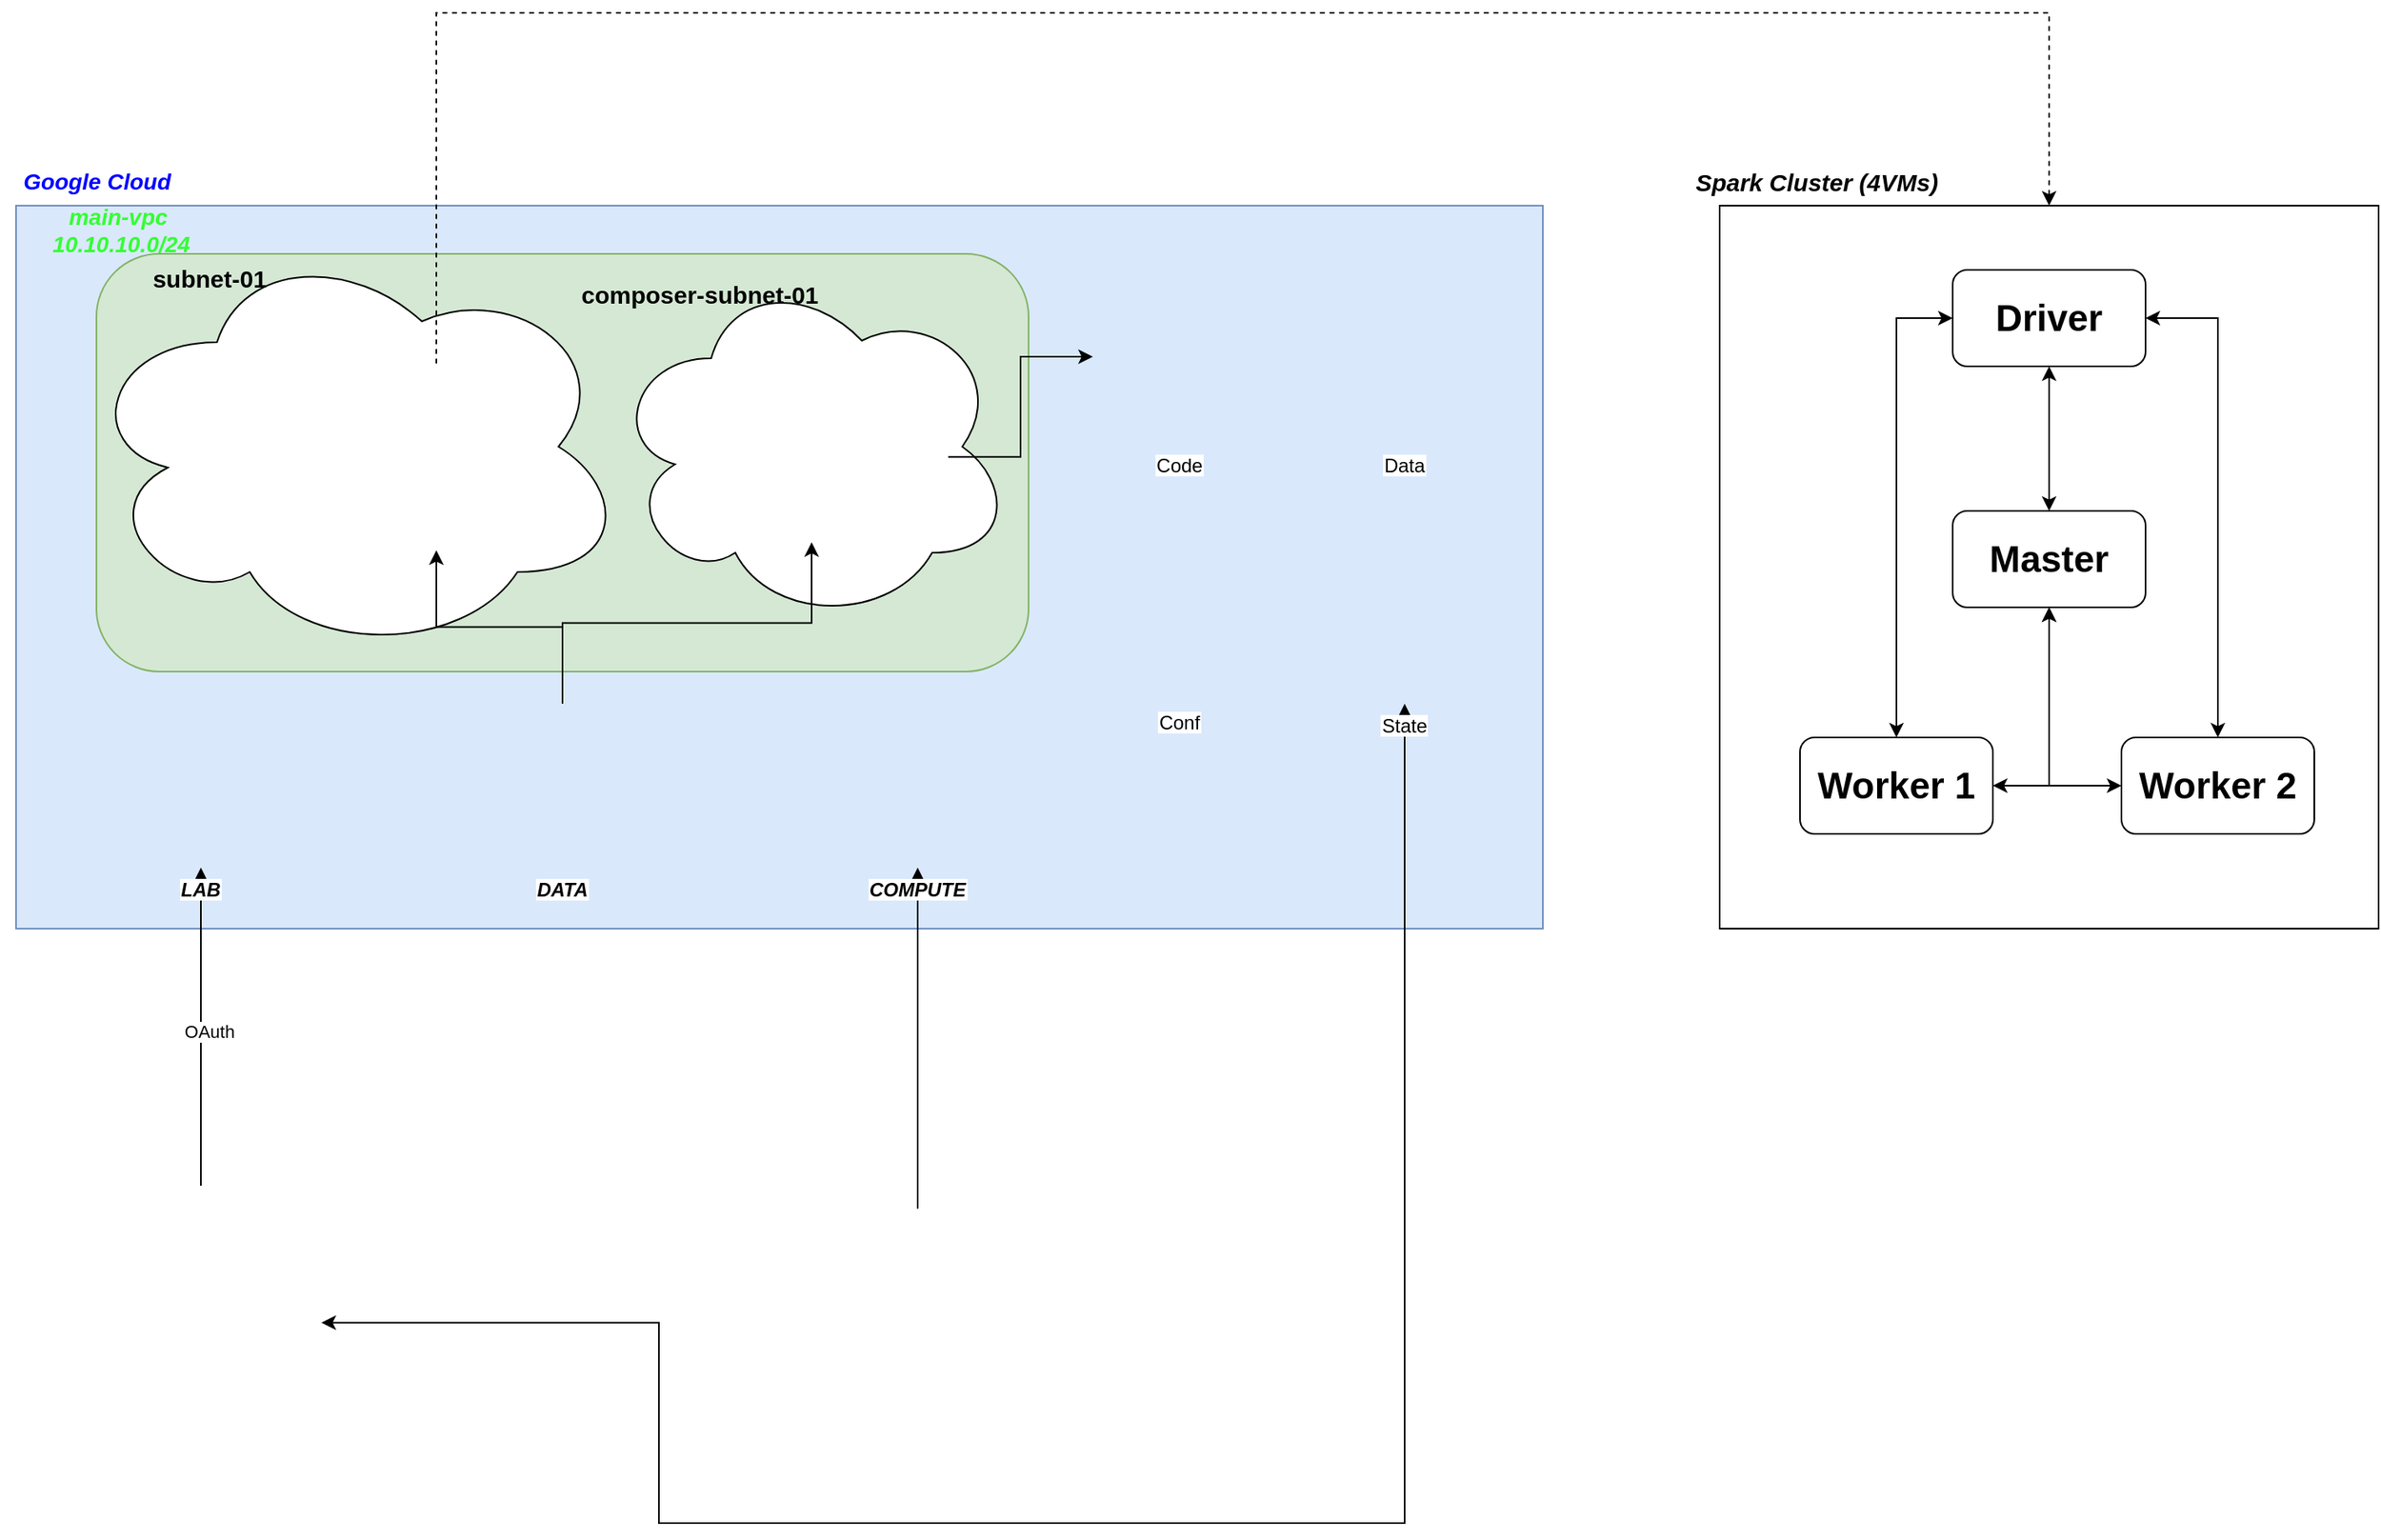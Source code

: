 <mxfile version="21.7.5" type="device">
  <diagram name="Strona-1" id="3TqAMhkce1M7nrBBbh5U">
    <mxGraphModel dx="2353" dy="1199" grid="1" gridSize="10" guides="1" tooltips="1" connect="1" arrows="1" fold="1" page="1" pageScale="1" pageWidth="827" pageHeight="1169" math="0" shadow="0">
      <root>
        <mxCell id="0" />
        <mxCell id="1" parent="0" />
        <mxCell id="Uv3hkF370l_UMBoWYebT-1" value="" style="rounded=0;whiteSpace=wrap;html=1;fillColor=#dae8fc;strokeColor=#6c8ebf;" vertex="1" parent="1">
          <mxGeometry x="100" y="160" width="950" height="450" as="geometry" />
        </mxCell>
        <mxCell id="Uv3hkF370l_UMBoWYebT-2" value="Google Cloud" style="text;html=1;align=center;verticalAlign=middle;resizable=0;points=[];autosize=1;strokeColor=none;fillColor=none;fontSize=14;fontStyle=3;fontColor=#0000FF;" vertex="1" parent="1">
          <mxGeometry x="90" y="130" width="120" height="30" as="geometry" />
        </mxCell>
        <mxCell id="Uv3hkF370l_UMBoWYebT-3" value="" style="rounded=1;whiteSpace=wrap;html=1;fillColor=#d5e8d4;strokeColor=#82b366;" vertex="1" parent="1">
          <mxGeometry x="150" y="190" width="580" height="260" as="geometry" />
        </mxCell>
        <mxCell id="Uv3hkF370l_UMBoWYebT-4" value="&lt;font color=&quot;#33ff33&quot; style=&quot;&quot;&gt;main-vpc&amp;nbsp;&lt;br&gt;10.10.10.0/24&lt;br&gt;&lt;/font&gt;" style="text;html=1;align=center;verticalAlign=middle;resizable=0;points=[];autosize=1;strokeColor=none;fillColor=none;fontStyle=3;fontSize=14;" vertex="1" parent="1">
          <mxGeometry x="110" y="150" width="110" height="50" as="geometry" />
        </mxCell>
        <mxCell id="Uv3hkF370l_UMBoWYebT-5" value="" style="ellipse;shape=cloud;whiteSpace=wrap;html=1;" vertex="1" parent="1">
          <mxGeometry x="140" y="180" width="340" height="260" as="geometry" />
        </mxCell>
        <mxCell id="Uv3hkF370l_UMBoWYebT-6" value="&lt;font style=&quot;font-size: 15px;&quot;&gt;&lt;b&gt;subnet-01&lt;/b&gt;&lt;/font&gt;" style="text;html=1;align=center;verticalAlign=middle;resizable=0;points=[];autosize=1;strokeColor=none;fillColor=none;" vertex="1" parent="1">
          <mxGeometry x="175" y="190" width="90" height="30" as="geometry" />
        </mxCell>
        <mxCell id="Uv3hkF370l_UMBoWYebT-7" value="" style="shape=image;verticalLabelPosition=bottom;labelBackgroundColor=default;verticalAlign=top;aspect=fixed;imageAspect=0;image=https://miro.medium.com/v2/resize:fit:513/1*aeXlwnOS3DvVHiMVgBZbpQ.png;" vertex="1" parent="1">
          <mxGeometry x="180" y="250" width="133" height="132.74" as="geometry" />
        </mxCell>
        <mxCell id="Uv3hkF370l_UMBoWYebT-32" style="edgeStyle=orthogonalEdgeStyle;rounded=0;orthogonalLoop=1;jettySize=auto;html=1;exitX=0.5;exitY=0;exitDx=0;exitDy=0;entryX=0.5;entryY=0;entryDx=0;entryDy=0;dashed=1;" edge="1" parent="1" source="Uv3hkF370l_UMBoWYebT-8" target="Uv3hkF370l_UMBoWYebT-31">
          <mxGeometry relative="1" as="geometry">
            <Array as="points">
              <mxPoint x="362" y="40" />
              <mxPoint x="1365" y="40" />
            </Array>
          </mxGeometry>
        </mxCell>
        <mxCell id="Uv3hkF370l_UMBoWYebT-8" value="" style="shape=image;verticalLabelPosition=bottom;labelBackgroundColor=default;verticalAlign=top;aspect=fixed;imageAspect=0;image=https://res.cloudinary.com/talend/image/upload/w_423/q_auto/qlik/partners/tile-image/partner-technology-google-cloud-dataproc_bcaxjt.jpg;" vertex="1" parent="1">
          <mxGeometry x="300" y="258.21" width="123" height="116.31" as="geometry" />
        </mxCell>
        <mxCell id="Uv3hkF370l_UMBoWYebT-9" value="" style="ellipse;shape=cloud;whiteSpace=wrap;html=1;" vertex="1" parent="1">
          <mxGeometry x="470" y="200" width="250" height="220" as="geometry" />
        </mxCell>
        <mxCell id="Uv3hkF370l_UMBoWYebT-10" value="&lt;font style=&quot;font-size: 15px;&quot;&gt;&lt;b&gt;composer-subnet-01&lt;/b&gt;&lt;/font&gt;" style="text;html=1;align=center;verticalAlign=middle;resizable=0;points=[];autosize=1;strokeColor=none;fillColor=none;" vertex="1" parent="1">
          <mxGeometry x="440" y="200" width="170" height="30" as="geometry" />
        </mxCell>
        <mxCell id="Uv3hkF370l_UMBoWYebT-11" value="" style="shape=image;verticalLabelPosition=bottom;labelBackgroundColor=default;verticalAlign=top;aspect=fixed;imageAspect=0;image=https://www.cloudzone.io/wp-content/uploads/2021/06/google-cloud-composer.jpeg;" vertex="1" parent="1">
          <mxGeometry x="510" y="263.24" width="170" height="106.25" as="geometry" />
        </mxCell>
        <mxCell id="Uv3hkF370l_UMBoWYebT-16" style="edgeStyle=orthogonalEdgeStyle;rounded=0;orthogonalLoop=1;jettySize=auto;html=1;entryX=0.5;entryY=1;entryDx=0;entryDy=0;" edge="1" parent="1" source="Uv3hkF370l_UMBoWYebT-12" target="Uv3hkF370l_UMBoWYebT-13">
          <mxGeometry relative="1" as="geometry" />
        </mxCell>
        <mxCell id="Uv3hkF370l_UMBoWYebT-17" value="OAuth" style="edgeLabel;html=1;align=center;verticalAlign=middle;resizable=0;points=[];" vertex="1" connectable="0" parent="Uv3hkF370l_UMBoWYebT-16">
          <mxGeometry x="-0.025" y="-5" relative="1" as="geometry">
            <mxPoint as="offset" />
          </mxGeometry>
        </mxCell>
        <mxCell id="Uv3hkF370l_UMBoWYebT-12" value="" style="shape=image;verticalLabelPosition=bottom;labelBackgroundColor=default;verticalAlign=top;aspect=fixed;imageAspect=0;image=https://static-00.iconduck.com/assets.00/terraform-icon-1803x2048-hodrzd3t.png;" vertex="1" parent="1">
          <mxGeometry x="140" y="770" width="150" height="170.45" as="geometry" />
        </mxCell>
        <mxCell id="Uv3hkF370l_UMBoWYebT-13" value="LAB" style="shape=image;verticalLabelPosition=bottom;labelBackgroundColor=default;verticalAlign=top;aspect=fixed;imageAspect=0;image=https://cdn-icons-png.flaticon.com/512/9135/9135394.png;fontStyle=3" vertex="1" parent="1">
          <mxGeometry x="164" y="470" width="102" height="102" as="geometry" />
        </mxCell>
        <mxCell id="Uv3hkF370l_UMBoWYebT-19" style="edgeStyle=orthogonalEdgeStyle;rounded=0;orthogonalLoop=1;jettySize=auto;html=1;entryX=0.5;entryY=1;entryDx=0;entryDy=0;" edge="1" parent="1" source="Uv3hkF370l_UMBoWYebT-18" target="Uv3hkF370l_UMBoWYebT-8">
          <mxGeometry relative="1" as="geometry" />
        </mxCell>
        <mxCell id="Uv3hkF370l_UMBoWYebT-20" style="edgeStyle=orthogonalEdgeStyle;rounded=0;orthogonalLoop=1;jettySize=auto;html=1;entryX=0.5;entryY=1;entryDx=0;entryDy=0;exitX=0.5;exitY=0;exitDx=0;exitDy=0;" edge="1" parent="1" source="Uv3hkF370l_UMBoWYebT-18" target="Uv3hkF370l_UMBoWYebT-11">
          <mxGeometry relative="1" as="geometry" />
        </mxCell>
        <mxCell id="Uv3hkF370l_UMBoWYebT-18" value="DATA" style="shape=image;verticalLabelPosition=bottom;labelBackgroundColor=default;verticalAlign=top;aspect=fixed;imageAspect=0;image=https://cdn-icons-png.flaticon.com/512/9135/9135394.png;fontStyle=3" vertex="1" parent="1">
          <mxGeometry x="389" y="470" width="102" height="102" as="geometry" />
        </mxCell>
        <mxCell id="Uv3hkF370l_UMBoWYebT-23" style="edgeStyle=orthogonalEdgeStyle;rounded=0;orthogonalLoop=1;jettySize=auto;html=1;entryX=0.5;entryY=1;entryDx=0;entryDy=0;" edge="1" parent="1" source="Uv3hkF370l_UMBoWYebT-22" target="Uv3hkF370l_UMBoWYebT-21">
          <mxGeometry relative="1" as="geometry" />
        </mxCell>
        <mxCell id="Uv3hkF370l_UMBoWYebT-22" value="" style="shape=image;verticalLabelPosition=bottom;labelBackgroundColor=default;verticalAlign=top;aspect=fixed;imageAspect=0;image=https://cdn-icons-png.flaticon.com/512/25/25231.png;" vertex="1" parent="1">
          <mxGeometry x="590" y="784.22" width="142" height="142" as="geometry" />
        </mxCell>
        <mxCell id="Uv3hkF370l_UMBoWYebT-21" value="COMPUTE" style="shape=image;verticalLabelPosition=bottom;labelBackgroundColor=default;verticalAlign=top;aspect=fixed;imageAspect=0;image=https://cdn-icons-png.flaticon.com/512/9135/9135394.png;fontStyle=3" vertex="1" parent="1">
          <mxGeometry x="610" y="470" width="102" height="102" as="geometry" />
        </mxCell>
        <mxCell id="Uv3hkF370l_UMBoWYebT-29" style="edgeStyle=orthogonalEdgeStyle;rounded=0;orthogonalLoop=1;jettySize=auto;html=1;exitX=0;exitY=0.5;exitDx=0;exitDy=0;entryX=1;entryY=0.5;entryDx=0;entryDy=0;endArrow=none;endFill=0;startArrow=classic;startFill=1;" edge="1" parent="1" source="Uv3hkF370l_UMBoWYebT-25" target="Uv3hkF370l_UMBoWYebT-11">
          <mxGeometry relative="1" as="geometry" />
        </mxCell>
        <mxCell id="Uv3hkF370l_UMBoWYebT-25" value="Code" style="shape=image;verticalLabelPosition=bottom;labelBackgroundColor=default;verticalAlign=top;aspect=fixed;imageAspect=0;image=https://miro.medium.com/v2/resize:fit:512/1*CHzvR53_W9FR2s1BQW9Bqg.png;" vertex="1" parent="1">
          <mxGeometry x="770" y="200" width="108" height="108" as="geometry" />
        </mxCell>
        <mxCell id="Uv3hkF370l_UMBoWYebT-26" value="Data" style="shape=image;verticalLabelPosition=bottom;labelBackgroundColor=default;verticalAlign=top;aspect=fixed;imageAspect=0;image=https://miro.medium.com/v2/resize:fit:512/1*CHzvR53_W9FR2s1BQW9Bqg.png;" vertex="1" parent="1">
          <mxGeometry x="910" y="200" width="108" height="108" as="geometry" />
        </mxCell>
        <mxCell id="Uv3hkF370l_UMBoWYebT-27" value="Conf" style="shape=image;verticalLabelPosition=bottom;labelBackgroundColor=default;verticalAlign=top;aspect=fixed;imageAspect=0;image=https://miro.medium.com/v2/resize:fit:512/1*CHzvR53_W9FR2s1BQW9Bqg.png;" vertex="1" parent="1">
          <mxGeometry x="770" y="360" width="108" height="108" as="geometry" />
        </mxCell>
        <mxCell id="Uv3hkF370l_UMBoWYebT-30" style="edgeStyle=orthogonalEdgeStyle;rounded=0;orthogonalLoop=1;jettySize=auto;html=1;entryX=1;entryY=0.5;entryDx=0;entryDy=0;startArrow=classic;startFill=1;" edge="1" parent="1" source="Uv3hkF370l_UMBoWYebT-28" target="Uv3hkF370l_UMBoWYebT-12">
          <mxGeometry relative="1" as="geometry">
            <Array as="points">
              <mxPoint x="964" y="980" />
              <mxPoint x="500" y="980" />
              <mxPoint x="500" y="855" />
            </Array>
          </mxGeometry>
        </mxCell>
        <mxCell id="Uv3hkF370l_UMBoWYebT-28" value="State" style="shape=image;verticalLabelPosition=bottom;labelBackgroundColor=default;verticalAlign=top;aspect=fixed;imageAspect=0;image=https://miro.medium.com/v2/resize:fit:512/1*CHzvR53_W9FR2s1BQW9Bqg.png;" vertex="1" parent="1">
          <mxGeometry x="910" y="362" width="108" height="108" as="geometry" />
        </mxCell>
        <mxCell id="Uv3hkF370l_UMBoWYebT-31" value="" style="rounded=0;whiteSpace=wrap;html=1;" vertex="1" parent="1">
          <mxGeometry x="1160" y="160" width="410" height="450" as="geometry" />
        </mxCell>
        <mxCell id="Uv3hkF370l_UMBoWYebT-33" value="&lt;b&gt;&lt;i&gt;&lt;font style=&quot;font-size: 15px;&quot;&gt;Spark Cluster (4VMs)&lt;/font&gt;&lt;/i&gt;&lt;/b&gt;" style="text;html=1;align=center;verticalAlign=middle;resizable=0;points=[];autosize=1;strokeColor=none;fillColor=none;" vertex="1" parent="1">
          <mxGeometry x="1135" y="130" width="170" height="30" as="geometry" />
        </mxCell>
        <mxCell id="Uv3hkF370l_UMBoWYebT-40" style="edgeStyle=orthogonalEdgeStyle;rounded=0;orthogonalLoop=1;jettySize=auto;html=1;entryX=0.5;entryY=1;entryDx=0;entryDy=0;exitX=0;exitY=0.5;exitDx=0;exitDy=0;startArrow=classic;startFill=1;" edge="1" parent="1" source="Uv3hkF370l_UMBoWYebT-34" target="Uv3hkF370l_UMBoWYebT-36">
          <mxGeometry relative="1" as="geometry" />
        </mxCell>
        <mxCell id="Uv3hkF370l_UMBoWYebT-41" style="edgeStyle=orthogonalEdgeStyle;rounded=0;orthogonalLoop=1;jettySize=auto;html=1;entryX=1;entryY=0.5;entryDx=0;entryDy=0;startArrow=classic;startFill=1;" edge="1" parent="1" source="Uv3hkF370l_UMBoWYebT-34" target="Uv3hkF370l_UMBoWYebT-37">
          <mxGeometry relative="1" as="geometry" />
        </mxCell>
        <mxCell id="Uv3hkF370l_UMBoWYebT-34" value="&lt;font size=&quot;1&quot; style=&quot;&quot;&gt;&lt;b style=&quot;font-size: 23px;&quot;&gt;Worker 2&lt;/b&gt;&lt;/font&gt;" style="rounded=1;whiteSpace=wrap;html=1;" vertex="1" parent="1">
          <mxGeometry x="1410" y="491" width="120" height="60" as="geometry" />
        </mxCell>
        <mxCell id="Uv3hkF370l_UMBoWYebT-42" style="edgeStyle=orthogonalEdgeStyle;rounded=0;orthogonalLoop=1;jettySize=auto;html=1;exitX=0.5;exitY=0;exitDx=0;exitDy=0;entryX=0;entryY=0.5;entryDx=0;entryDy=0;startArrow=classic;startFill=1;" edge="1" parent="1" source="Uv3hkF370l_UMBoWYebT-35" target="Uv3hkF370l_UMBoWYebT-37">
          <mxGeometry relative="1" as="geometry" />
        </mxCell>
        <mxCell id="Uv3hkF370l_UMBoWYebT-35" value="&lt;font size=&quot;1&quot; style=&quot;&quot;&gt;&lt;b style=&quot;font-size: 23px;&quot;&gt;Worker 1&lt;/b&gt;&lt;/font&gt;" style="rounded=1;whiteSpace=wrap;html=1;" vertex="1" parent="1">
          <mxGeometry x="1210" y="491" width="120" height="60" as="geometry" />
        </mxCell>
        <mxCell id="Uv3hkF370l_UMBoWYebT-39" style="edgeStyle=orthogonalEdgeStyle;rounded=0;orthogonalLoop=1;jettySize=auto;html=1;exitX=0.5;exitY=1;exitDx=0;exitDy=0;entryX=1;entryY=0.5;entryDx=0;entryDy=0;startArrow=classic;startFill=1;" edge="1" parent="1" source="Uv3hkF370l_UMBoWYebT-36" target="Uv3hkF370l_UMBoWYebT-35">
          <mxGeometry relative="1" as="geometry" />
        </mxCell>
        <mxCell id="Uv3hkF370l_UMBoWYebT-36" value="&lt;font size=&quot;1&quot; style=&quot;&quot;&gt;&lt;b style=&quot;font-size: 23px;&quot;&gt;Master&lt;/b&gt;&lt;/font&gt;" style="rounded=1;whiteSpace=wrap;html=1;" vertex="1" parent="1">
          <mxGeometry x="1305" y="350" width="120" height="60" as="geometry" />
        </mxCell>
        <mxCell id="Uv3hkF370l_UMBoWYebT-38" style="edgeStyle=orthogonalEdgeStyle;rounded=0;orthogonalLoop=1;jettySize=auto;html=1;exitX=0.5;exitY=1;exitDx=0;exitDy=0;entryX=0.5;entryY=0;entryDx=0;entryDy=0;startArrow=classic;startFill=1;" edge="1" parent="1" source="Uv3hkF370l_UMBoWYebT-37" target="Uv3hkF370l_UMBoWYebT-36">
          <mxGeometry relative="1" as="geometry" />
        </mxCell>
        <mxCell id="Uv3hkF370l_UMBoWYebT-37" value="&lt;font size=&quot;1&quot; style=&quot;&quot;&gt;&lt;b style=&quot;font-size: 23px;&quot;&gt;Driver&lt;/b&gt;&lt;/font&gt;" style="rounded=1;whiteSpace=wrap;html=1;" vertex="1" parent="1">
          <mxGeometry x="1305" y="200" width="120" height="60" as="geometry" />
        </mxCell>
      </root>
    </mxGraphModel>
  </diagram>
</mxfile>
